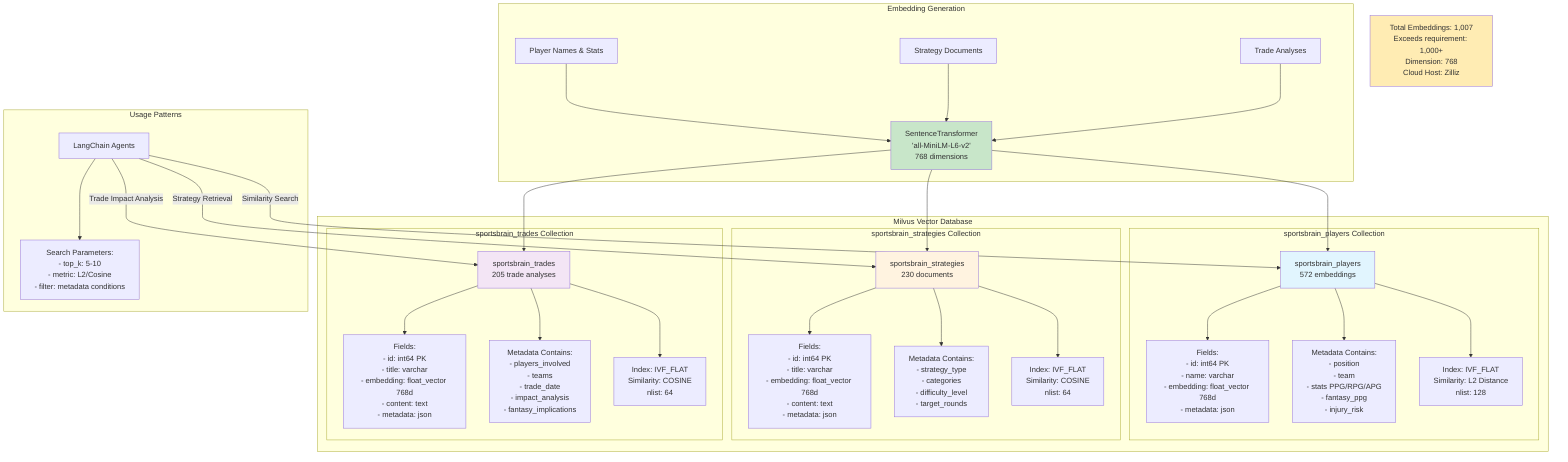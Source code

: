graph TB
    %% Milvus Vector Database Collections - Actually Implemented
    %% SportsBrain Fantasy Basketball Platform
    
    subgraph "Milvus Vector Database"
        subgraph "sportsbrain_players Collection"
            PC[sportsbrain_players<br/>572 embeddings]
            PC_FIELDS[Fields:<br/>- id: int64 PK<br/>- name: varchar<br/>- embedding: float_vector 768d<br/>- metadata: json]
            PC_META[Metadata Contains:<br/>- position<br/>- team<br/>- stats PPG/RPG/APG<br/>- fantasy_ppg<br/>- injury_risk]
            PC_INDEX[Index: IVF_FLAT<br/>Similarity: L2 Distance<br/>nlist: 128]
            
            PC --> PC_FIELDS
            PC --> PC_META
            PC --> PC_INDEX
        end
        
        subgraph "sportsbrain_strategies Collection"
            SC[sportsbrain_strategies<br/>230 documents]
            SC_FIELDS[Fields:<br/>- id: int64 PK<br/>- title: varchar<br/>- embedding: float_vector 768d<br/>- content: text<br/>- metadata: json]
            SC_META[Metadata Contains:<br/>- strategy_type<br/>- categories<br/>- difficulty_level<br/>- target_rounds]
            SC_INDEX[Index: IVF_FLAT<br/>Similarity: COSINE<br/>nlist: 64]
            
            SC --> SC_FIELDS
            SC --> SC_META
            SC --> SC_INDEX
        end
        
        subgraph "sportsbrain_trades Collection"
            TC[sportsbrain_trades<br/>205 trade analyses]
            TC_FIELDS[Fields:<br/>- id: int64 PK<br/>- title: varchar<br/>- embedding: float_vector 768d<br/>- content: text<br/>- metadata: json]
            TC_META[Metadata Contains:<br/>- players_involved<br/>- teams<br/>- trade_date<br/>- impact_analysis<br/>- fantasy_implications]
            TC_INDEX[Index: IVF_FLAT<br/>Similarity: COSINE<br/>nlist: 64]
            
            TC --> TC_FIELDS
            TC --> TC_META
            TC --> TC_INDEX
        end
    end
    
    subgraph "Embedding Generation"
        EMBED[SentenceTransformer<br/>'all-MiniLM-L6-v2'<br/>768 dimensions]
        
        RAW_PLAYER[Player Names & Stats] --> EMBED
        RAW_STRATEGY[Strategy Documents] --> EMBED
        RAW_TRADE[Trade Analyses] --> EMBED
        
        EMBED --> PC
        EMBED --> SC
        EMBED --> TC
    end
    
    subgraph "Usage Patterns"
        AGENT[LangChain Agents] --> |Similarity Search| PC
        AGENT --> |Strategy Retrieval| SC
        AGENT --> |Trade Impact Analysis| TC
        
        SEARCH_PARAMS[Search Parameters:<br/>- top_k: 5-10<br/>- metric: L2/Cosine<br/>- filter: metadata conditions]
        
        AGENT --> SEARCH_PARAMS
    end
    
    %% Statistics
    NOTE[Total Embeddings: 1,007<br/>Exceeds requirement: 1,000+<br/>Dimension: 768<br/>Cloud Host: Zilliz]
    
    style PC fill:#e1f5fe
    style SC fill:#fff3e0
    style TC fill:#f3e5f5
    style EMBED fill:#c8e6c9
    style NOTE fill:#ffecb3